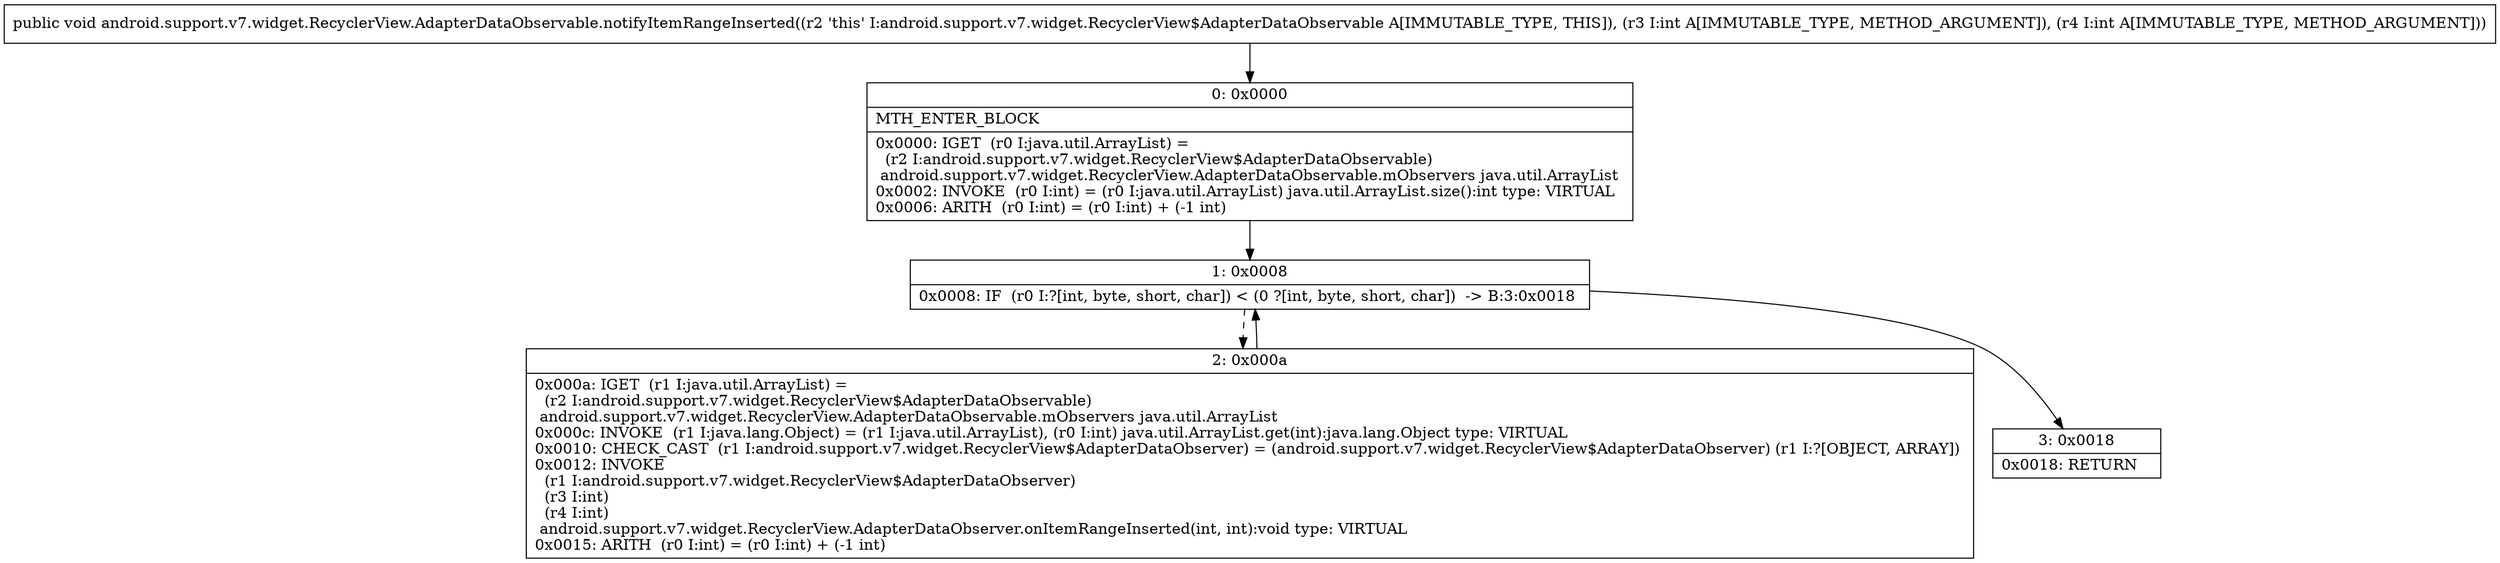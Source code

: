 digraph "CFG forandroid.support.v7.widget.RecyclerView.AdapterDataObservable.notifyItemRangeInserted(II)V" {
Node_0 [shape=record,label="{0\:\ 0x0000|MTH_ENTER_BLOCK\l|0x0000: IGET  (r0 I:java.util.ArrayList) = \l  (r2 I:android.support.v7.widget.RecyclerView$AdapterDataObservable)\l android.support.v7.widget.RecyclerView.AdapterDataObservable.mObservers java.util.ArrayList \l0x0002: INVOKE  (r0 I:int) = (r0 I:java.util.ArrayList) java.util.ArrayList.size():int type: VIRTUAL \l0x0006: ARITH  (r0 I:int) = (r0 I:int) + (\-1 int) \l}"];
Node_1 [shape=record,label="{1\:\ 0x0008|0x0008: IF  (r0 I:?[int, byte, short, char]) \< (0 ?[int, byte, short, char])  \-\> B:3:0x0018 \l}"];
Node_2 [shape=record,label="{2\:\ 0x000a|0x000a: IGET  (r1 I:java.util.ArrayList) = \l  (r2 I:android.support.v7.widget.RecyclerView$AdapterDataObservable)\l android.support.v7.widget.RecyclerView.AdapterDataObservable.mObservers java.util.ArrayList \l0x000c: INVOKE  (r1 I:java.lang.Object) = (r1 I:java.util.ArrayList), (r0 I:int) java.util.ArrayList.get(int):java.lang.Object type: VIRTUAL \l0x0010: CHECK_CAST  (r1 I:android.support.v7.widget.RecyclerView$AdapterDataObserver) = (android.support.v7.widget.RecyclerView$AdapterDataObserver) (r1 I:?[OBJECT, ARRAY]) \l0x0012: INVOKE  \l  (r1 I:android.support.v7.widget.RecyclerView$AdapterDataObserver)\l  (r3 I:int)\l  (r4 I:int)\l android.support.v7.widget.RecyclerView.AdapterDataObserver.onItemRangeInserted(int, int):void type: VIRTUAL \l0x0015: ARITH  (r0 I:int) = (r0 I:int) + (\-1 int) \l}"];
Node_3 [shape=record,label="{3\:\ 0x0018|0x0018: RETURN   \l}"];
MethodNode[shape=record,label="{public void android.support.v7.widget.RecyclerView.AdapterDataObservable.notifyItemRangeInserted((r2 'this' I:android.support.v7.widget.RecyclerView$AdapterDataObservable A[IMMUTABLE_TYPE, THIS]), (r3 I:int A[IMMUTABLE_TYPE, METHOD_ARGUMENT]), (r4 I:int A[IMMUTABLE_TYPE, METHOD_ARGUMENT])) }"];
MethodNode -> Node_0;
Node_0 -> Node_1;
Node_1 -> Node_2[style=dashed];
Node_1 -> Node_3;
Node_2 -> Node_1;
}

